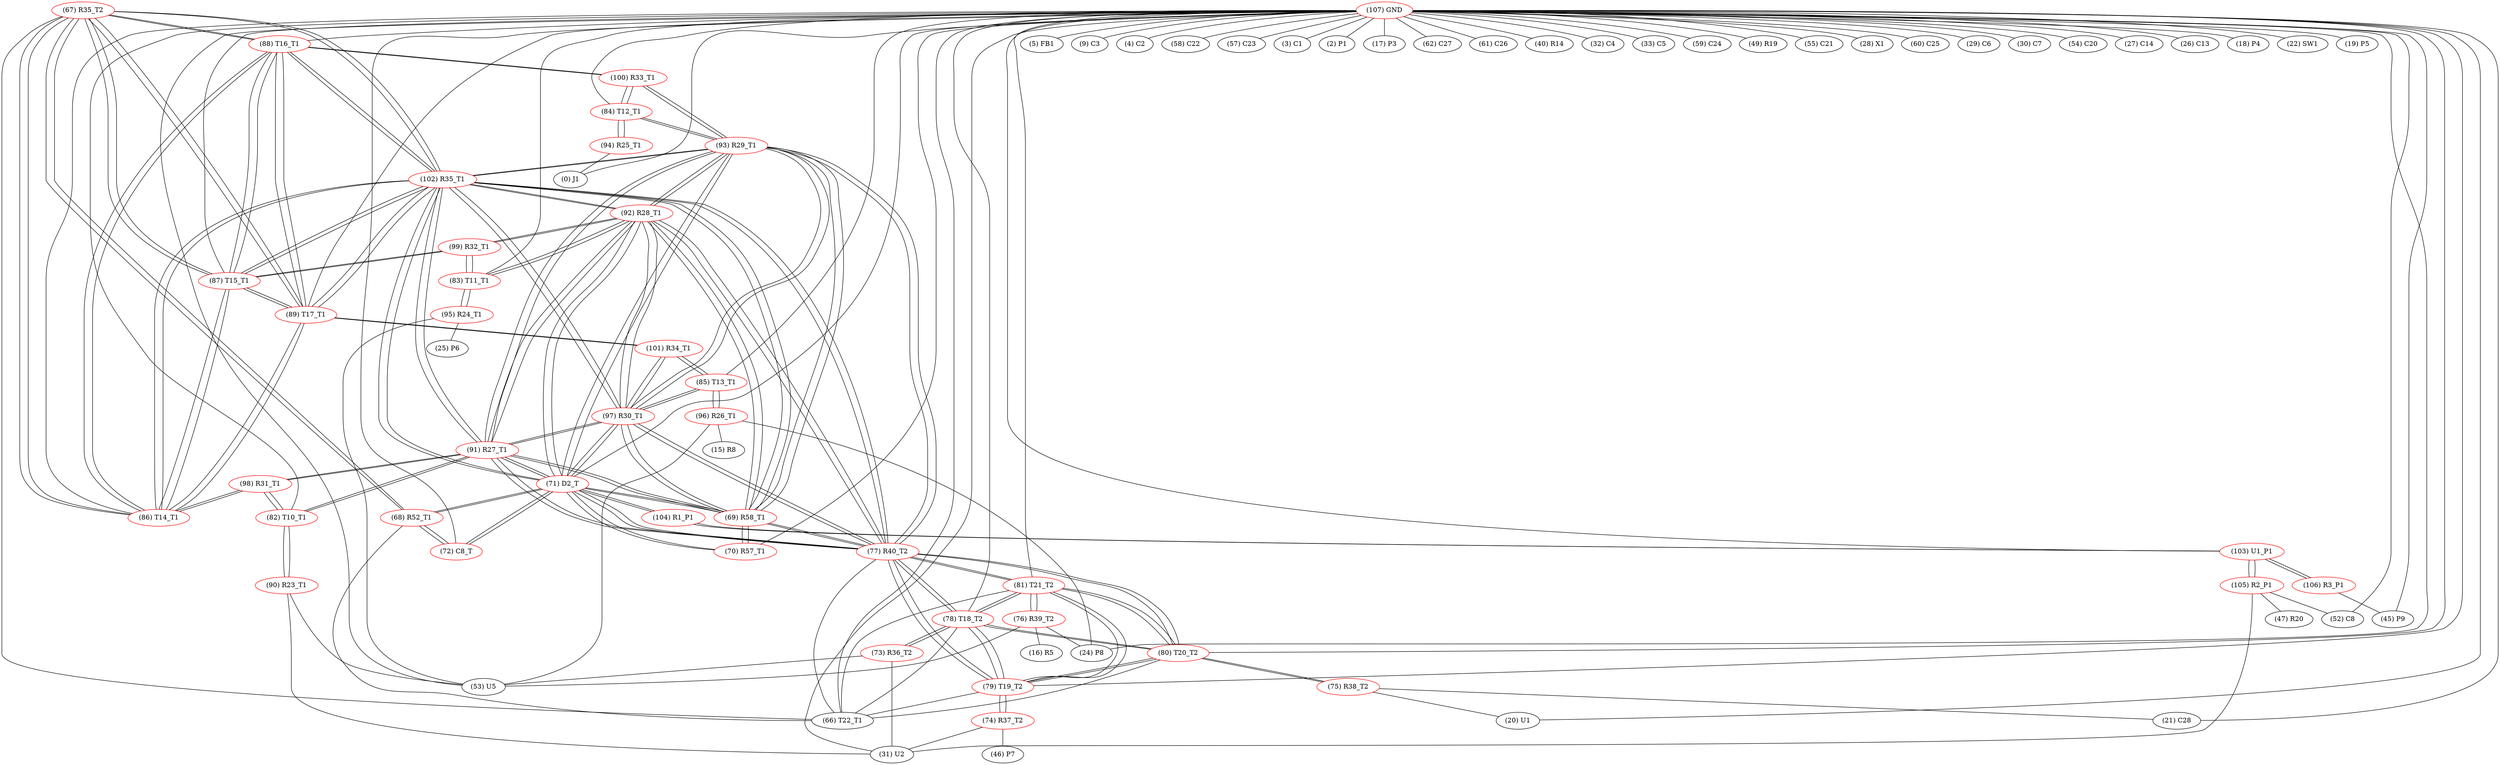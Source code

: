 graph {
	67 [label="(67) R35_T2" color=red]
	88 [label="(88) T16_T1"]
	87 [label="(87) T15_T1"]
	102 [label="(102) R35_T1"]
	86 [label="(86) T14_T1"]
	89 [label="(89) T17_T1"]
	68 [label="(68) R52_T1"]
	66 [label="(66) T22_T1"]
	68 [label="(68) R52_T1" color=red]
	71 [label="(71) D2_T"]
	72 [label="(72) C8_T"]
	67 [label="(67) R35_T2"]
	66 [label="(66) T22_T1"]
	69 [label="(69) R58_T1" color=red]
	70 [label="(70) R57_T1"]
	71 [label="(71) D2_T"]
	93 [label="(93) R29_T1"]
	102 [label="(102) R35_T1"]
	77 [label="(77) R40_T2"]
	97 [label="(97) R30_T1"]
	91 [label="(91) R27_T1"]
	92 [label="(92) R28_T1"]
	70 [label="(70) R57_T1" color=red]
	69 [label="(69) R58_T1"]
	71 [label="(71) D2_T"]
	71 [label="(71) D2_T" color=red]
	68 [label="(68) R52_T1"]
	72 [label="(72) C8_T"]
	69 [label="(69) R58_T1"]
	70 [label="(70) R57_T1"]
	93 [label="(93) R29_T1"]
	102 [label="(102) R35_T1"]
	77 [label="(77) R40_T2"]
	97 [label="(97) R30_T1"]
	91 [label="(91) R27_T1"]
	92 [label="(92) R28_T1"]
	104 [label="(104) R1_P1"]
	72 [label="(72) C8_T" color=red]
	71 [label="(71) D2_T"]
	68 [label="(68) R52_T1"]
	73 [label="(73) R36_T2" color=red]
	53 [label="(53) U5"]
	31 [label="(31) U2"]
	78 [label="(78) T18_T2"]
	74 [label="(74) R37_T2" color=red]
	31 [label="(31) U2"]
	46 [label="(46) P7"]
	79 [label="(79) T19_T2"]
	75 [label="(75) R38_T2" color=red]
	20 [label="(20) U1"]
	21 [label="(21) C28"]
	80 [label="(80) T20_T2"]
	76 [label="(76) R39_T2" color=red]
	16 [label="(16) R5"]
	24 [label="(24) P8"]
	53 [label="(53) U5"]
	81 [label="(81) T21_T2"]
	77 [label="(77) R40_T2" color=red]
	93 [label="(93) R29_T1"]
	102 [label="(102) R35_T1"]
	97 [label="(97) R30_T1"]
	71 [label="(71) D2_T"]
	69 [label="(69) R58_T1"]
	91 [label="(91) R27_T1"]
	92 [label="(92) R28_T1"]
	66 [label="(66) T22_T1"]
	79 [label="(79) T19_T2"]
	78 [label="(78) T18_T2"]
	81 [label="(81) T21_T2"]
	80 [label="(80) T20_T2"]
	78 [label="(78) T18_T2" color=red]
	66 [label="(66) T22_T1"]
	79 [label="(79) T19_T2"]
	77 [label="(77) R40_T2"]
	81 [label="(81) T21_T2"]
	80 [label="(80) T20_T2"]
	73 [label="(73) R36_T2"]
	79 [label="(79) T19_T2" color=red]
	66 [label="(66) T22_T1"]
	78 [label="(78) T18_T2"]
	77 [label="(77) R40_T2"]
	81 [label="(81) T21_T2"]
	80 [label="(80) T20_T2"]
	74 [label="(74) R37_T2"]
	80 [label="(80) T20_T2" color=red]
	66 [label="(66) T22_T1"]
	79 [label="(79) T19_T2"]
	78 [label="(78) T18_T2"]
	77 [label="(77) R40_T2"]
	81 [label="(81) T21_T2"]
	75 [label="(75) R38_T2"]
	81 [label="(81) T21_T2" color=red]
	66 [label="(66) T22_T1"]
	79 [label="(79) T19_T2"]
	78 [label="(78) T18_T2"]
	77 [label="(77) R40_T2"]
	80 [label="(80) T20_T2"]
	76 [label="(76) R39_T2"]
	82 [label="(82) T10_T1" color=red]
	90 [label="(90) R23_T1"]
	98 [label="(98) R31_T1"]
	91 [label="(91) R27_T1"]
	83 [label="(83) T11_T1" color=red]
	95 [label="(95) R24_T1"]
	99 [label="(99) R32_T1"]
	92 [label="(92) R28_T1"]
	84 [label="(84) T12_T1" color=red]
	100 [label="(100) R33_T1"]
	93 [label="(93) R29_T1"]
	94 [label="(94) R25_T1"]
	85 [label="(85) T13_T1" color=red]
	97 [label="(97) R30_T1"]
	101 [label="(101) R34_T1"]
	96 [label="(96) R26_T1"]
	86 [label="(86) T14_T1" color=red]
	88 [label="(88) T16_T1"]
	87 [label="(87) T15_T1"]
	102 [label="(102) R35_T1"]
	89 [label="(89) T17_T1"]
	67 [label="(67) R35_T2"]
	98 [label="(98) R31_T1"]
	87 [label="(87) T15_T1" color=red]
	88 [label="(88) T16_T1"]
	102 [label="(102) R35_T1"]
	86 [label="(86) T14_T1"]
	89 [label="(89) T17_T1"]
	67 [label="(67) R35_T2"]
	99 [label="(99) R32_T1"]
	88 [label="(88) T16_T1" color=red]
	87 [label="(87) T15_T1"]
	102 [label="(102) R35_T1"]
	86 [label="(86) T14_T1"]
	89 [label="(89) T17_T1"]
	67 [label="(67) R35_T2"]
	100 [label="(100) R33_T1"]
	89 [label="(89) T17_T1" color=red]
	88 [label="(88) T16_T1"]
	87 [label="(87) T15_T1"]
	102 [label="(102) R35_T1"]
	86 [label="(86) T14_T1"]
	67 [label="(67) R35_T2"]
	101 [label="(101) R34_T1"]
	90 [label="(90) R23_T1" color=red]
	31 [label="(31) U2"]
	53 [label="(53) U5"]
	82 [label="(82) T10_T1"]
	91 [label="(91) R27_T1" color=red]
	93 [label="(93) R29_T1"]
	102 [label="(102) R35_T1"]
	77 [label="(77) R40_T2"]
	97 [label="(97) R30_T1"]
	71 [label="(71) D2_T"]
	69 [label="(69) R58_T1"]
	92 [label="(92) R28_T1"]
	82 [label="(82) T10_T1"]
	98 [label="(98) R31_T1"]
	92 [label="(92) R28_T1" color=red]
	93 [label="(93) R29_T1"]
	102 [label="(102) R35_T1"]
	77 [label="(77) R40_T2"]
	97 [label="(97) R30_T1"]
	71 [label="(71) D2_T"]
	69 [label="(69) R58_T1"]
	91 [label="(91) R27_T1"]
	99 [label="(99) R32_T1"]
	83 [label="(83) T11_T1"]
	93 [label="(93) R29_T1" color=red]
	102 [label="(102) R35_T1"]
	77 [label="(77) R40_T2"]
	97 [label="(97) R30_T1"]
	71 [label="(71) D2_T"]
	69 [label="(69) R58_T1"]
	91 [label="(91) R27_T1"]
	92 [label="(92) R28_T1"]
	100 [label="(100) R33_T1"]
	84 [label="(84) T12_T1"]
	94 [label="(94) R25_T1" color=red]
	0 [label="(0) J1"]
	84 [label="(84) T12_T1"]
	95 [label="(95) R24_T1" color=red]
	25 [label="(25) P6"]
	53 [label="(53) U5"]
	83 [label="(83) T11_T1"]
	96 [label="(96) R26_T1" color=red]
	53 [label="(53) U5"]
	15 [label="(15) R8"]
	24 [label="(24) P8"]
	85 [label="(85) T13_T1"]
	97 [label="(97) R30_T1" color=red]
	93 [label="(93) R29_T1"]
	102 [label="(102) R35_T1"]
	77 [label="(77) R40_T2"]
	71 [label="(71) D2_T"]
	69 [label="(69) R58_T1"]
	91 [label="(91) R27_T1"]
	92 [label="(92) R28_T1"]
	101 [label="(101) R34_T1"]
	85 [label="(85) T13_T1"]
	98 [label="(98) R31_T1" color=red]
	82 [label="(82) T10_T1"]
	91 [label="(91) R27_T1"]
	86 [label="(86) T14_T1"]
	99 [label="(99) R32_T1" color=red]
	87 [label="(87) T15_T1"]
	92 [label="(92) R28_T1"]
	83 [label="(83) T11_T1"]
	100 [label="(100) R33_T1" color=red]
	88 [label="(88) T16_T1"]
	93 [label="(93) R29_T1"]
	84 [label="(84) T12_T1"]
	101 [label="(101) R34_T1" color=red]
	89 [label="(89) T17_T1"]
	97 [label="(97) R30_T1"]
	85 [label="(85) T13_T1"]
	102 [label="(102) R35_T1" color=red]
	93 [label="(93) R29_T1"]
	77 [label="(77) R40_T2"]
	97 [label="(97) R30_T1"]
	71 [label="(71) D2_T"]
	69 [label="(69) R58_T1"]
	91 [label="(91) R27_T1"]
	92 [label="(92) R28_T1"]
	88 [label="(88) T16_T1"]
	87 [label="(87) T15_T1"]
	86 [label="(86) T14_T1"]
	89 [label="(89) T17_T1"]
	67 [label="(67) R35_T2"]
	103 [label="(103) U1_P1" color=red]
	106 [label="(106) R3_P1"]
	105 [label="(105) R2_P1"]
	104 [label="(104) R1_P1"]
	104 [label="(104) R1_P1" color=red]
	71 [label="(71) D2_T"]
	103 [label="(103) U1_P1"]
	105 [label="(105) R2_P1" color=red]
	31 [label="(31) U2"]
	47 [label="(47) R20"]
	52 [label="(52) C8"]
	103 [label="(103) U1_P1"]
	106 [label="(106) R3_P1" color=red]
	45 [label="(45) P9"]
	103 [label="(103) U1_P1"]
	107 [label="(107) GND" color=red]
	5 [label="(5) FB1"]
	9 [label="(9) C3"]
	0 [label="(0) J1"]
	4 [label="(4) C2"]
	58 [label="(58) C22"]
	57 [label="(57) C23"]
	3 [label="(3) C1"]
	2 [label="(2) P1"]
	17 [label="(17) P3"]
	62 [label="(62) C27"]
	61 [label="(61) C26"]
	40 [label="(40) R14"]
	32 [label="(32) C4"]
	33 [label="(33) C5"]
	53 [label="(53) U5"]
	59 [label="(59) C24"]
	49 [label="(49) R19"]
	52 [label="(52) C8"]
	45 [label="(45) P9"]
	55 [label="(55) C21"]
	28 [label="(28) X1"]
	60 [label="(60) C25"]
	29 [label="(29) C6"]
	30 [label="(30) C7"]
	54 [label="(54) C20"]
	27 [label="(27) C14"]
	26 [label="(26) C13"]
	31 [label="(31) U2"]
	20 [label="(20) U1"]
	24 [label="(24) P8"]
	21 [label="(21) C28"]
	18 [label="(18) P4"]
	22 [label="(22) SW1"]
	19 [label="(19) P5"]
	80 [label="(80) T20_T2"]
	78 [label="(78) T18_T2"]
	79 [label="(79) T19_T2"]
	81 [label="(81) T21_T2"]
	70 [label="(70) R57_T1"]
	66 [label="(66) T22_T1"]
	71 [label="(71) D2_T"]
	83 [label="(83) T11_T1"]
	88 [label="(88) T16_T1"]
	89 [label="(89) T17_T1"]
	82 [label="(82) T10_T1"]
	84 [label="(84) T12_T1"]
	85 [label="(85) T13_T1"]
	86 [label="(86) T14_T1"]
	87 [label="(87) T15_T1"]
	72 [label="(72) C8_T"]
	103 [label="(103) U1_P1"]
	67 -- 88
	67 -- 87
	67 -- 102
	67 -- 86
	67 -- 89
	67 -- 68
	67 -- 66
	68 -- 71
	68 -- 72
	68 -- 67
	68 -- 66
	69 -- 70
	69 -- 71
	69 -- 93
	69 -- 102
	69 -- 77
	69 -- 97
	69 -- 91
	69 -- 92
	70 -- 69
	70 -- 71
	71 -- 68
	71 -- 72
	71 -- 69
	71 -- 70
	71 -- 93
	71 -- 102
	71 -- 77
	71 -- 97
	71 -- 91
	71 -- 92
	71 -- 104
	72 -- 71
	72 -- 68
	73 -- 53
	73 -- 31
	73 -- 78
	74 -- 31
	74 -- 46
	74 -- 79
	75 -- 20
	75 -- 21
	75 -- 80
	76 -- 16
	76 -- 24
	76 -- 53
	76 -- 81
	77 -- 93
	77 -- 102
	77 -- 97
	77 -- 71
	77 -- 69
	77 -- 91
	77 -- 92
	77 -- 66
	77 -- 79
	77 -- 78
	77 -- 81
	77 -- 80
	78 -- 66
	78 -- 79
	78 -- 77
	78 -- 81
	78 -- 80
	78 -- 73
	79 -- 66
	79 -- 78
	79 -- 77
	79 -- 81
	79 -- 80
	79 -- 74
	80 -- 66
	80 -- 79
	80 -- 78
	80 -- 77
	80 -- 81
	80 -- 75
	81 -- 66
	81 -- 79
	81 -- 78
	81 -- 77
	81 -- 80
	81 -- 76
	82 -- 90
	82 -- 98
	82 -- 91
	83 -- 95
	83 -- 99
	83 -- 92
	84 -- 100
	84 -- 93
	84 -- 94
	85 -- 97
	85 -- 101
	85 -- 96
	86 -- 88
	86 -- 87
	86 -- 102
	86 -- 89
	86 -- 67
	86 -- 98
	87 -- 88
	87 -- 102
	87 -- 86
	87 -- 89
	87 -- 67
	87 -- 99
	88 -- 87
	88 -- 102
	88 -- 86
	88 -- 89
	88 -- 67
	88 -- 100
	89 -- 88
	89 -- 87
	89 -- 102
	89 -- 86
	89 -- 67
	89 -- 101
	90 -- 31
	90 -- 53
	90 -- 82
	91 -- 93
	91 -- 102
	91 -- 77
	91 -- 97
	91 -- 71
	91 -- 69
	91 -- 92
	91 -- 82
	91 -- 98
	92 -- 93
	92 -- 102
	92 -- 77
	92 -- 97
	92 -- 71
	92 -- 69
	92 -- 91
	92 -- 99
	92 -- 83
	93 -- 102
	93 -- 77
	93 -- 97
	93 -- 71
	93 -- 69
	93 -- 91
	93 -- 92
	93 -- 100
	93 -- 84
	94 -- 0
	94 -- 84
	95 -- 25
	95 -- 53
	95 -- 83
	96 -- 53
	96 -- 15
	96 -- 24
	96 -- 85
	97 -- 93
	97 -- 102
	97 -- 77
	97 -- 71
	97 -- 69
	97 -- 91
	97 -- 92
	97 -- 101
	97 -- 85
	98 -- 82
	98 -- 91
	98 -- 86
	99 -- 87
	99 -- 92
	99 -- 83
	100 -- 88
	100 -- 93
	100 -- 84
	101 -- 89
	101 -- 97
	101 -- 85
	102 -- 93
	102 -- 77
	102 -- 97
	102 -- 71
	102 -- 69
	102 -- 91
	102 -- 92
	102 -- 88
	102 -- 87
	102 -- 86
	102 -- 89
	102 -- 67
	103 -- 106
	103 -- 105
	103 -- 104
	104 -- 71
	104 -- 103
	105 -- 31
	105 -- 47
	105 -- 52
	105 -- 103
	106 -- 45
	106 -- 103
	107 -- 5
	107 -- 9
	107 -- 0
	107 -- 4
	107 -- 58
	107 -- 57
	107 -- 3
	107 -- 2
	107 -- 17
	107 -- 62
	107 -- 61
	107 -- 40
	107 -- 32
	107 -- 33
	107 -- 53
	107 -- 59
	107 -- 49
	107 -- 52
	107 -- 45
	107 -- 55
	107 -- 28
	107 -- 60
	107 -- 29
	107 -- 30
	107 -- 54
	107 -- 27
	107 -- 26
	107 -- 31
	107 -- 20
	107 -- 24
	107 -- 21
	107 -- 18
	107 -- 22
	107 -- 19
	107 -- 80
	107 -- 78
	107 -- 79
	107 -- 81
	107 -- 70
	107 -- 66
	107 -- 71
	107 -- 83
	107 -- 88
	107 -- 89
	107 -- 82
	107 -- 84
	107 -- 85
	107 -- 86
	107 -- 87
	107 -- 72
	107 -- 103
}